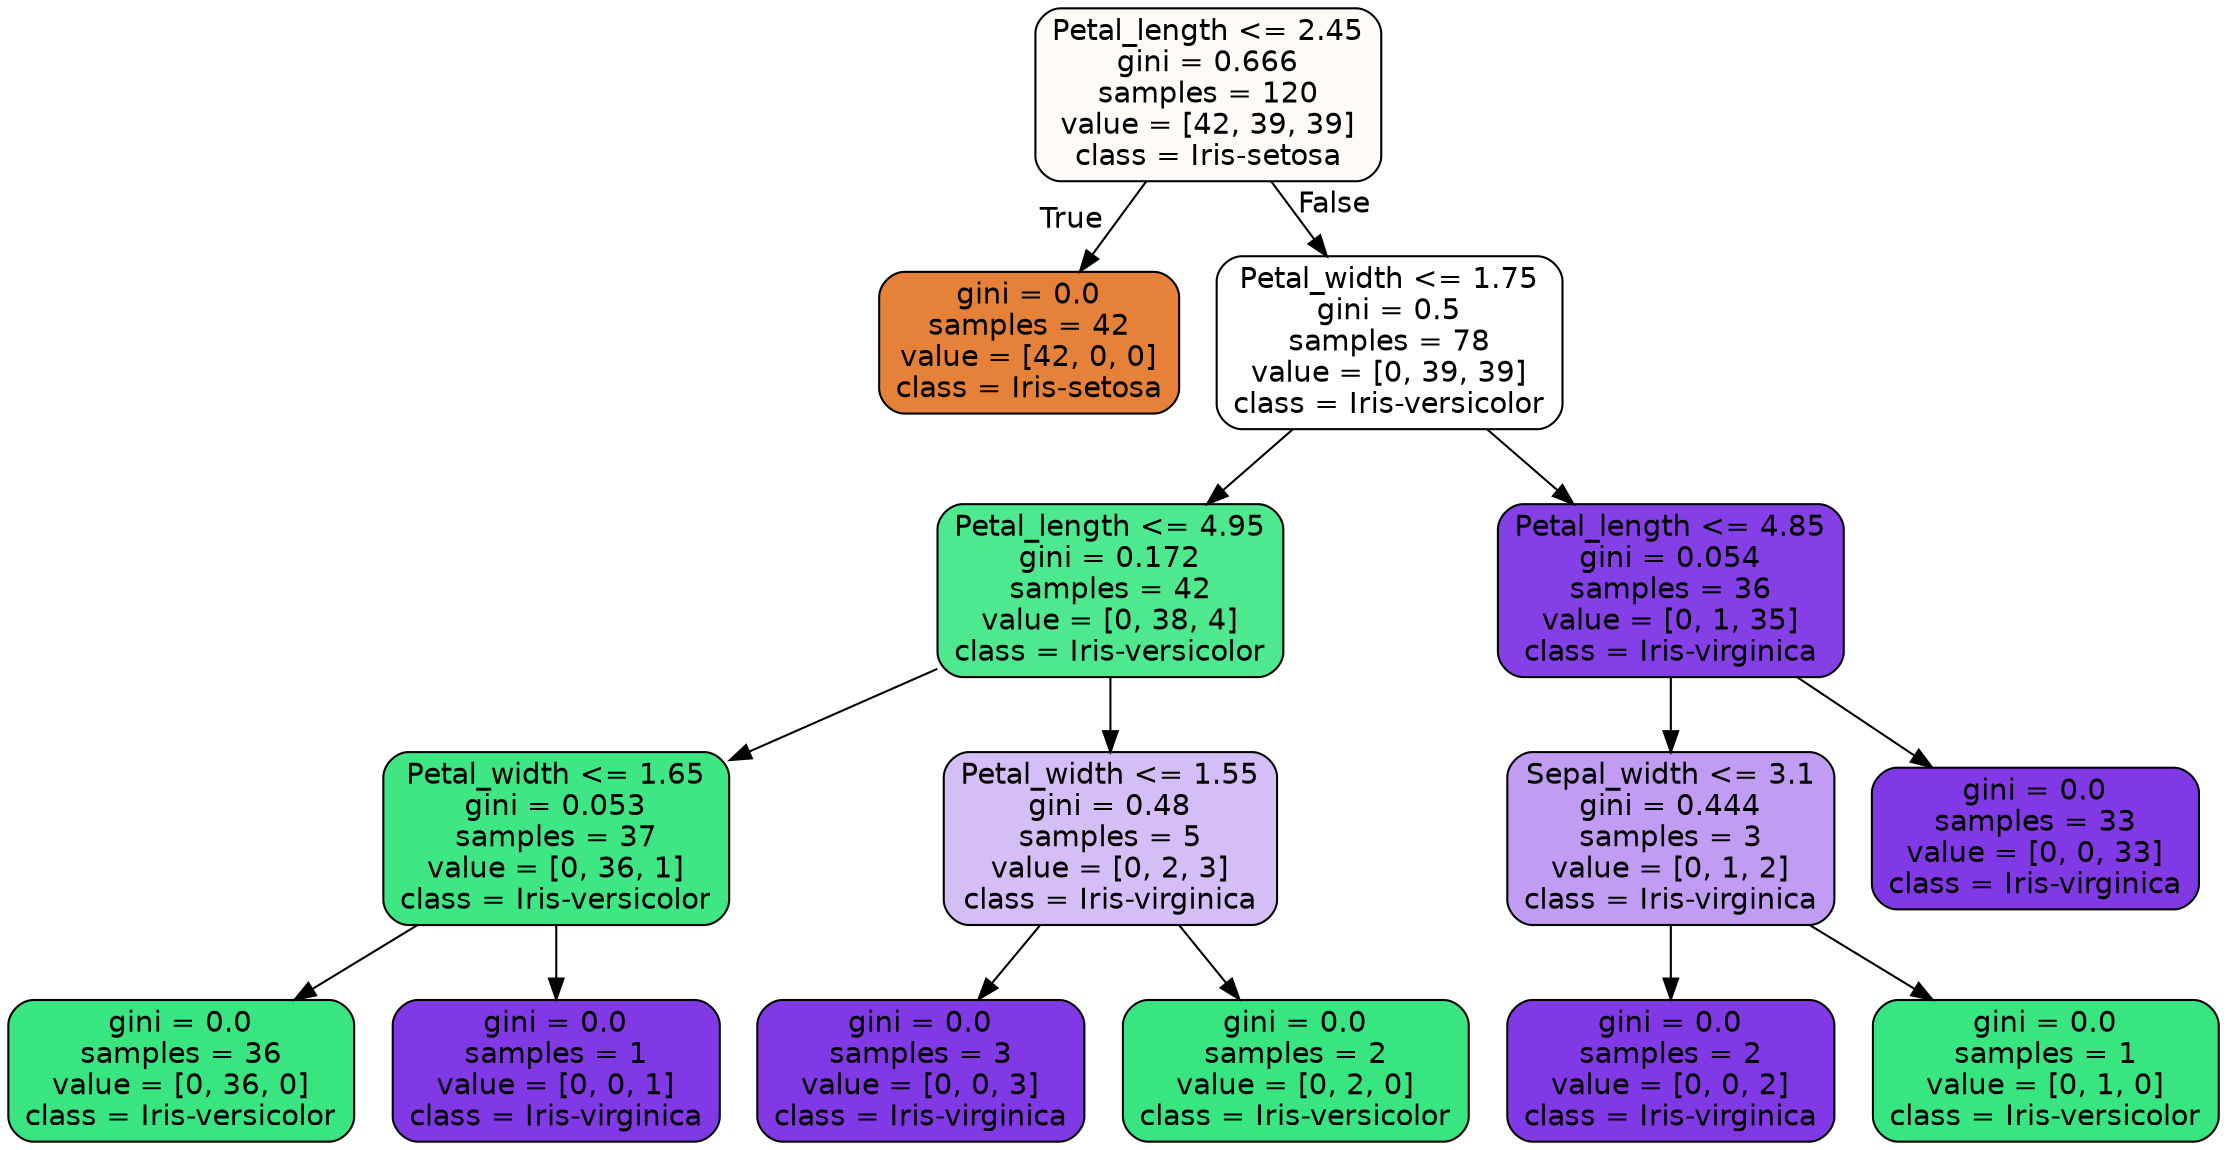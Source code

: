 digraph Tree {
node [shape=box, style="filled, rounded", color="black", fontname=helvetica] ;
edge [fontname=helvetica] ;
0 [label="Petal_length <= 2.45\ngini = 0.666\nsamples = 120\nvalue = [42, 39, 39]\nclass = Iris-setosa", fillcolor="#fefaf8"] ;
1 [label="gini = 0.0\nsamples = 42\nvalue = [42, 0, 0]\nclass = Iris-setosa", fillcolor="#e58139"] ;
0 -> 1 [labeldistance=2.5, labelangle=45, headlabel="True"] ;
2 [label="Petal_width <= 1.75\ngini = 0.5\nsamples = 78\nvalue = [0, 39, 39]\nclass = Iris-versicolor", fillcolor="#ffffff"] ;
0 -> 2 [labeldistance=2.5, labelangle=-45, headlabel="False"] ;
3 [label="Petal_length <= 4.95\ngini = 0.172\nsamples = 42\nvalue = [0, 38, 4]\nclass = Iris-versicolor", fillcolor="#4ee88e"] ;
2 -> 3 ;
4 [label="Petal_width <= 1.65\ngini = 0.053\nsamples = 37\nvalue = [0, 36, 1]\nclass = Iris-versicolor", fillcolor="#3ee684"] ;
3 -> 4 ;
5 [label="gini = 0.0\nsamples = 36\nvalue = [0, 36, 0]\nclass = Iris-versicolor", fillcolor="#39e581"] ;
4 -> 5 ;
6 [label="gini = 0.0\nsamples = 1\nvalue = [0, 0, 1]\nclass = Iris-virginica", fillcolor="#8139e5"] ;
4 -> 6 ;
7 [label="Petal_width <= 1.55\ngini = 0.48\nsamples = 5\nvalue = [0, 2, 3]\nclass = Iris-virginica", fillcolor="#d5bdf6"] ;
3 -> 7 ;
8 [label="gini = 0.0\nsamples = 3\nvalue = [0, 0, 3]\nclass = Iris-virginica", fillcolor="#8139e5"] ;
7 -> 8 ;
9 [label="gini = 0.0\nsamples = 2\nvalue = [0, 2, 0]\nclass = Iris-versicolor", fillcolor="#39e581"] ;
7 -> 9 ;
10 [label="Petal_length <= 4.85\ngini = 0.054\nsamples = 36\nvalue = [0, 1, 35]\nclass = Iris-virginica", fillcolor="#853fe6"] ;
2 -> 10 ;
11 [label="Sepal_width <= 3.1\ngini = 0.444\nsamples = 3\nvalue = [0, 1, 2]\nclass = Iris-virginica", fillcolor="#c09cf2"] ;
10 -> 11 ;
12 [label="gini = 0.0\nsamples = 2\nvalue = [0, 0, 2]\nclass = Iris-virginica", fillcolor="#8139e5"] ;
11 -> 12 ;
13 [label="gini = 0.0\nsamples = 1\nvalue = [0, 1, 0]\nclass = Iris-versicolor", fillcolor="#39e581"] ;
11 -> 13 ;
14 [label="gini = 0.0\nsamples = 33\nvalue = [0, 0, 33]\nclass = Iris-virginica", fillcolor="#8139e5"] ;
10 -> 14 ;
}